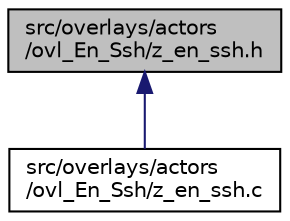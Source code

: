 digraph "src/overlays/actors/ovl_En_Ssh/z_en_ssh.h"
{
 // LATEX_PDF_SIZE
  edge [fontname="Helvetica",fontsize="10",labelfontname="Helvetica",labelfontsize="10"];
  node [fontname="Helvetica",fontsize="10",shape=record];
  Node1 [label="src/overlays/actors\l/ovl_En_Ssh/z_en_ssh.h",height=0.2,width=0.4,color="black", fillcolor="grey75", style="filled", fontcolor="black",tooltip=" "];
  Node1 -> Node2 [dir="back",color="midnightblue",fontsize="10",style="solid",fontname="Helvetica"];
  Node2 [label="src/overlays/actors\l/ovl_En_Ssh/z_en_ssh.c",height=0.2,width=0.4,color="black", fillcolor="white", style="filled",URL="$df/d84/z__en__ssh_8c.html",tooltip=" "];
}

